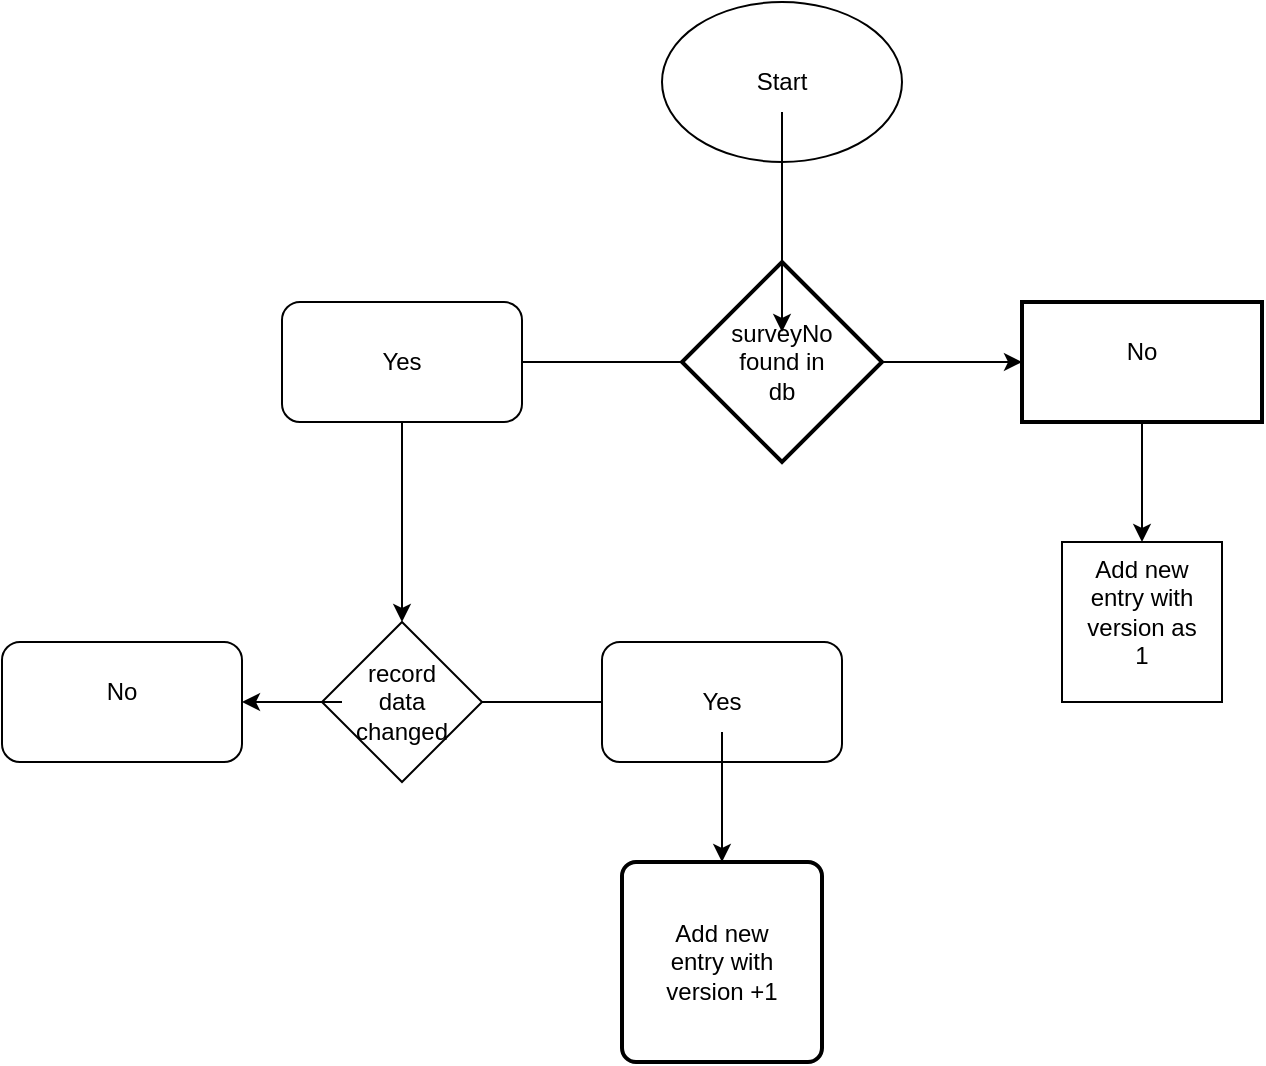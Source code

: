 <mxfile version="26.2.14">
  <diagram name="Page-1" id="zg4TGeOSf0SbbY-pqdMQ">
    <mxGraphModel dx="1226" dy="1751" grid="1" gridSize="10" guides="1" tooltips="1" connect="1" arrows="1" fold="1" page="1" pageScale="1" pageWidth="850" pageHeight="1100" math="0" shadow="0">
      <root>
        <mxCell id="0" />
        <mxCell id="1" parent="0" />
        <mxCell id="v6jn_k5VwR1Lf-YIvK5P-26" value="" style="edgeStyle=orthogonalEdgeStyle;rounded=0;orthogonalLoop=1;jettySize=auto;html=1;" edge="1" parent="1" source="v6jn_k5VwR1Lf-YIvK5P-2" target="v6jn_k5VwR1Lf-YIvK5P-8">
          <mxGeometry relative="1" as="geometry" />
        </mxCell>
        <mxCell id="v6jn_k5VwR1Lf-YIvK5P-28" value="" style="edgeStyle=orthogonalEdgeStyle;rounded=0;orthogonalLoop=1;jettySize=auto;html=1;" edge="1" parent="1" source="v6jn_k5VwR1Lf-YIvK5P-2" target="v6jn_k5VwR1Lf-YIvK5P-27">
          <mxGeometry relative="1" as="geometry" />
        </mxCell>
        <mxCell id="v6jn_k5VwR1Lf-YIvK5P-2" value="" style="strokeWidth=2;html=1;shape=mxgraph.flowchart.decision;whiteSpace=wrap;" vertex="1" parent="1">
          <mxGeometry x="340" y="90" width="100" height="100" as="geometry" />
        </mxCell>
        <mxCell id="v6jn_k5VwR1Lf-YIvK5P-3" value="surveyNo found in db" style="text;html=1;align=center;verticalAlign=middle;whiteSpace=wrap;rounded=0;" vertex="1" parent="1">
          <mxGeometry x="360" y="125" width="60" height="30" as="geometry" />
        </mxCell>
        <mxCell id="v6jn_k5VwR1Lf-YIvK5P-25" value="" style="edgeStyle=orthogonalEdgeStyle;rounded=0;orthogonalLoop=1;jettySize=auto;html=1;" edge="1" parent="1" source="v6jn_k5VwR1Lf-YIvK5P-7" target="v6jn_k5VwR1Lf-YIvK5P-11">
          <mxGeometry relative="1" as="geometry" />
        </mxCell>
        <mxCell id="v6jn_k5VwR1Lf-YIvK5P-7" value="" style="rounded=1;whiteSpace=wrap;html=1;" vertex="1" parent="1">
          <mxGeometry x="140" y="110" width="120" height="60" as="geometry" />
        </mxCell>
        <mxCell id="v6jn_k5VwR1Lf-YIvK5P-8" value="Yes" style="text;html=1;align=center;verticalAlign=middle;whiteSpace=wrap;rounded=0;" vertex="1" parent="1">
          <mxGeometry x="170" y="125" width="60" height="30" as="geometry" />
        </mxCell>
        <mxCell id="v6jn_k5VwR1Lf-YIvK5P-24" value="" style="edgeStyle=orthogonalEdgeStyle;rounded=0;orthogonalLoop=1;jettySize=auto;html=1;" edge="1" parent="1" source="v6jn_k5VwR1Lf-YIvK5P-11" target="v6jn_k5VwR1Lf-YIvK5P-14">
          <mxGeometry relative="1" as="geometry" />
        </mxCell>
        <mxCell id="v6jn_k5VwR1Lf-YIvK5P-11" value="" style="rhombus;whiteSpace=wrap;html=1;" vertex="1" parent="1">
          <mxGeometry x="160" y="270" width="80" height="80" as="geometry" />
        </mxCell>
        <mxCell id="v6jn_k5VwR1Lf-YIvK5P-22" value="" style="edgeStyle=orthogonalEdgeStyle;rounded=0;orthogonalLoop=1;jettySize=auto;html=1;" edge="1" parent="1" source="v6jn_k5VwR1Lf-YIvK5P-12" target="v6jn_k5VwR1Lf-YIvK5P-21">
          <mxGeometry relative="1" as="geometry" />
        </mxCell>
        <mxCell id="v6jn_k5VwR1Lf-YIvK5P-12" value="record data changed" style="text;html=1;align=center;verticalAlign=middle;whiteSpace=wrap;rounded=0;" vertex="1" parent="1">
          <mxGeometry x="170" y="295" width="60" height="30" as="geometry" />
        </mxCell>
        <mxCell id="v6jn_k5VwR1Lf-YIvK5P-13" value="" style="rounded=1;whiteSpace=wrap;html=1;" vertex="1" parent="1">
          <mxGeometry x="300" y="280" width="120" height="60" as="geometry" />
        </mxCell>
        <mxCell id="v6jn_k5VwR1Lf-YIvK5P-18" value="" style="edgeStyle=orthogonalEdgeStyle;rounded=0;orthogonalLoop=1;jettySize=auto;html=1;" edge="1" parent="1" source="v6jn_k5VwR1Lf-YIvK5P-14" target="v6jn_k5VwR1Lf-YIvK5P-16">
          <mxGeometry relative="1" as="geometry" />
        </mxCell>
        <mxCell id="v6jn_k5VwR1Lf-YIvK5P-14" value="Yes" style="text;html=1;align=center;verticalAlign=middle;whiteSpace=wrap;rounded=0;" vertex="1" parent="1">
          <mxGeometry x="330" y="295" width="60" height="30" as="geometry" />
        </mxCell>
        <mxCell id="v6jn_k5VwR1Lf-YIvK5P-16" value="" style="rounded=1;whiteSpace=wrap;html=1;absoluteArcSize=1;arcSize=14;strokeWidth=2;" vertex="1" parent="1">
          <mxGeometry x="310" y="390" width="100" height="100" as="geometry" />
        </mxCell>
        <mxCell id="v6jn_k5VwR1Lf-YIvK5P-19" value="Add new entry with version +1" style="text;html=1;align=center;verticalAlign=middle;whiteSpace=wrap;rounded=0;" vertex="1" parent="1">
          <mxGeometry x="330" y="425" width="60" height="30" as="geometry" />
        </mxCell>
        <mxCell id="v6jn_k5VwR1Lf-YIvK5P-21" value="" style="rounded=1;whiteSpace=wrap;html=1;" vertex="1" parent="1">
          <mxGeometry y="280" width="120" height="60" as="geometry" />
        </mxCell>
        <mxCell id="v6jn_k5VwR1Lf-YIvK5P-23" value="No" style="text;html=1;align=center;verticalAlign=middle;whiteSpace=wrap;rounded=0;" vertex="1" parent="1">
          <mxGeometry x="30" y="290" width="60" height="30" as="geometry" />
        </mxCell>
        <mxCell id="v6jn_k5VwR1Lf-YIvK5P-31" value="" style="edgeStyle=orthogonalEdgeStyle;rounded=0;orthogonalLoop=1;jettySize=auto;html=1;" edge="1" parent="1" source="v6jn_k5VwR1Lf-YIvK5P-27" target="v6jn_k5VwR1Lf-YIvK5P-30">
          <mxGeometry relative="1" as="geometry" />
        </mxCell>
        <mxCell id="v6jn_k5VwR1Lf-YIvK5P-27" value="" style="whiteSpace=wrap;html=1;strokeWidth=2;" vertex="1" parent="1">
          <mxGeometry x="510" y="110" width="120" height="60" as="geometry" />
        </mxCell>
        <mxCell id="v6jn_k5VwR1Lf-YIvK5P-29" value="No" style="text;html=1;align=center;verticalAlign=middle;whiteSpace=wrap;rounded=0;" vertex="1" parent="1">
          <mxGeometry x="540" y="120" width="60" height="30" as="geometry" />
        </mxCell>
        <mxCell id="v6jn_k5VwR1Lf-YIvK5P-30" value="" style="whiteSpace=wrap;html=1;aspect=fixed;" vertex="1" parent="1">
          <mxGeometry x="530" y="230" width="80" height="80" as="geometry" />
        </mxCell>
        <mxCell id="v6jn_k5VwR1Lf-YIvK5P-32" value="Add new entry with version as 1" style="text;html=1;align=center;verticalAlign=middle;whiteSpace=wrap;rounded=0;" vertex="1" parent="1">
          <mxGeometry x="540" y="250" width="60" height="30" as="geometry" />
        </mxCell>
        <mxCell id="v6jn_k5VwR1Lf-YIvK5P-33" value="" style="ellipse;whiteSpace=wrap;html=1;" vertex="1" parent="1">
          <mxGeometry x="330" y="-40" width="120" height="80" as="geometry" />
        </mxCell>
        <mxCell id="v6jn_k5VwR1Lf-YIvK5P-35" value="" style="edgeStyle=orthogonalEdgeStyle;rounded=0;orthogonalLoop=1;jettySize=auto;html=1;" edge="1" parent="1" source="v6jn_k5VwR1Lf-YIvK5P-34" target="v6jn_k5VwR1Lf-YIvK5P-3">
          <mxGeometry relative="1" as="geometry" />
        </mxCell>
        <mxCell id="v6jn_k5VwR1Lf-YIvK5P-34" value="Start" style="text;html=1;align=center;verticalAlign=middle;whiteSpace=wrap;rounded=0;" vertex="1" parent="1">
          <mxGeometry x="360" y="-15" width="60" height="30" as="geometry" />
        </mxCell>
      </root>
    </mxGraphModel>
  </diagram>
</mxfile>
